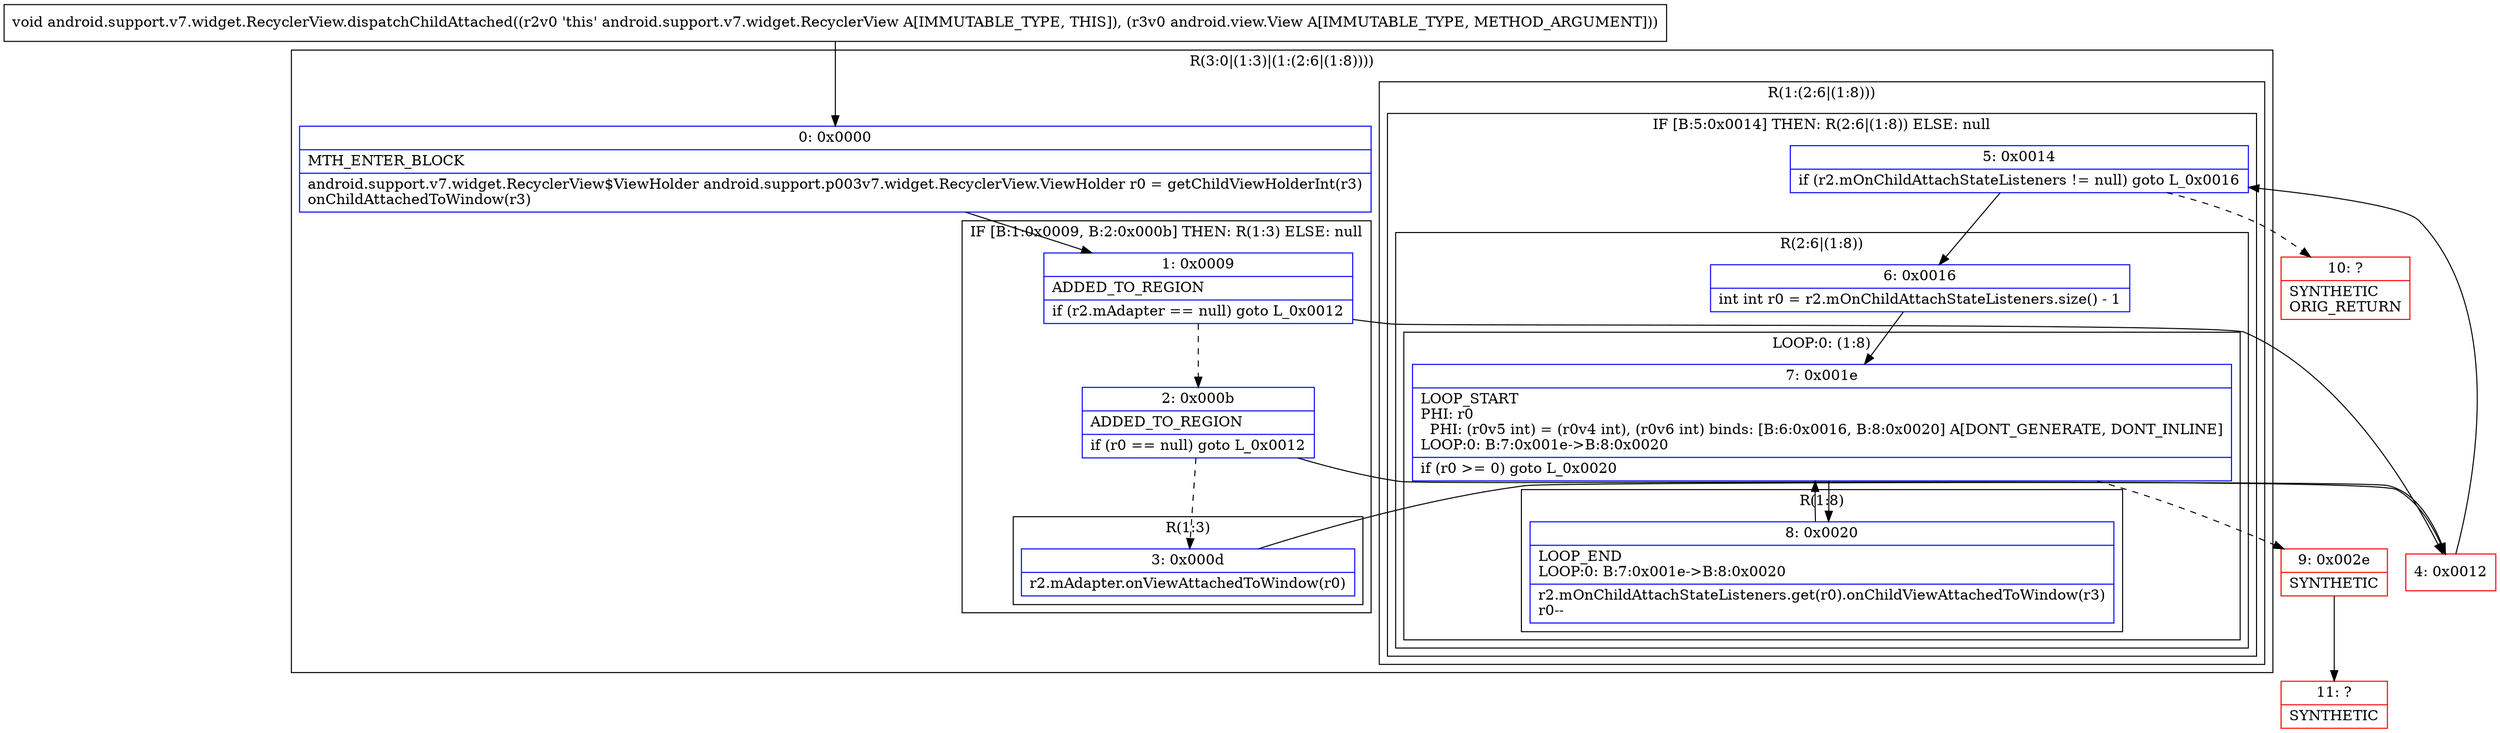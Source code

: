 digraph "CFG forandroid.support.v7.widget.RecyclerView.dispatchChildAttached(Landroid\/view\/View;)V" {
subgraph cluster_Region_1123411169 {
label = "R(3:0|(1:3)|(1:(2:6|(1:8))))";
node [shape=record,color=blue];
Node_0 [shape=record,label="{0\:\ 0x0000|MTH_ENTER_BLOCK\l|android.support.v7.widget.RecyclerView$ViewHolder android.support.p003v7.widget.RecyclerView.ViewHolder r0 = getChildViewHolderInt(r3)\lonChildAttachedToWindow(r3)\l}"];
subgraph cluster_IfRegion_240771417 {
label = "IF [B:1:0x0009, B:2:0x000b] THEN: R(1:3) ELSE: null";
node [shape=record,color=blue];
Node_1 [shape=record,label="{1\:\ 0x0009|ADDED_TO_REGION\l|if (r2.mAdapter == null) goto L_0x0012\l}"];
Node_2 [shape=record,label="{2\:\ 0x000b|ADDED_TO_REGION\l|if (r0 == null) goto L_0x0012\l}"];
subgraph cluster_Region_1534927940 {
label = "R(1:3)";
node [shape=record,color=blue];
Node_3 [shape=record,label="{3\:\ 0x000d|r2.mAdapter.onViewAttachedToWindow(r0)\l}"];
}
}
subgraph cluster_Region_1650881196 {
label = "R(1:(2:6|(1:8)))";
node [shape=record,color=blue];
subgraph cluster_IfRegion_1680945748 {
label = "IF [B:5:0x0014] THEN: R(2:6|(1:8)) ELSE: null";
node [shape=record,color=blue];
Node_5 [shape=record,label="{5\:\ 0x0014|if (r2.mOnChildAttachStateListeners != null) goto L_0x0016\l}"];
subgraph cluster_Region_9289292 {
label = "R(2:6|(1:8))";
node [shape=record,color=blue];
Node_6 [shape=record,label="{6\:\ 0x0016|int int r0 = r2.mOnChildAttachStateListeners.size() \- 1\l}"];
subgraph cluster_LoopRegion_1832030288 {
label = "LOOP:0: (1:8)";
node [shape=record,color=blue];
Node_7 [shape=record,label="{7\:\ 0x001e|LOOP_START\lPHI: r0 \l  PHI: (r0v5 int) = (r0v4 int), (r0v6 int) binds: [B:6:0x0016, B:8:0x0020] A[DONT_GENERATE, DONT_INLINE]\lLOOP:0: B:7:0x001e\-\>B:8:0x0020\l|if (r0 \>= 0) goto L_0x0020\l}"];
subgraph cluster_Region_740358022 {
label = "R(1:8)";
node [shape=record,color=blue];
Node_8 [shape=record,label="{8\:\ 0x0020|LOOP_END\lLOOP:0: B:7:0x001e\-\>B:8:0x0020\l|r2.mOnChildAttachStateListeners.get(r0).onChildViewAttachedToWindow(r3)\lr0\-\-\l}"];
}
}
}
}
}
}
Node_4 [shape=record,color=red,label="{4\:\ 0x0012}"];
Node_9 [shape=record,color=red,label="{9\:\ 0x002e|SYNTHETIC\l}"];
Node_10 [shape=record,color=red,label="{10\:\ ?|SYNTHETIC\lORIG_RETURN\l}"];
Node_11 [shape=record,color=red,label="{11\:\ ?|SYNTHETIC\l}"];
MethodNode[shape=record,label="{void android.support.v7.widget.RecyclerView.dispatchChildAttached((r2v0 'this' android.support.v7.widget.RecyclerView A[IMMUTABLE_TYPE, THIS]), (r3v0 android.view.View A[IMMUTABLE_TYPE, METHOD_ARGUMENT])) }"];
MethodNode -> Node_0;
Node_0 -> Node_1;
Node_1 -> Node_2[style=dashed];
Node_1 -> Node_4;
Node_2 -> Node_3[style=dashed];
Node_2 -> Node_4;
Node_3 -> Node_4;
Node_5 -> Node_6;
Node_5 -> Node_10[style=dashed];
Node_6 -> Node_7;
Node_7 -> Node_8;
Node_7 -> Node_9[style=dashed];
Node_8 -> Node_7;
Node_4 -> Node_5;
Node_9 -> Node_11;
}

